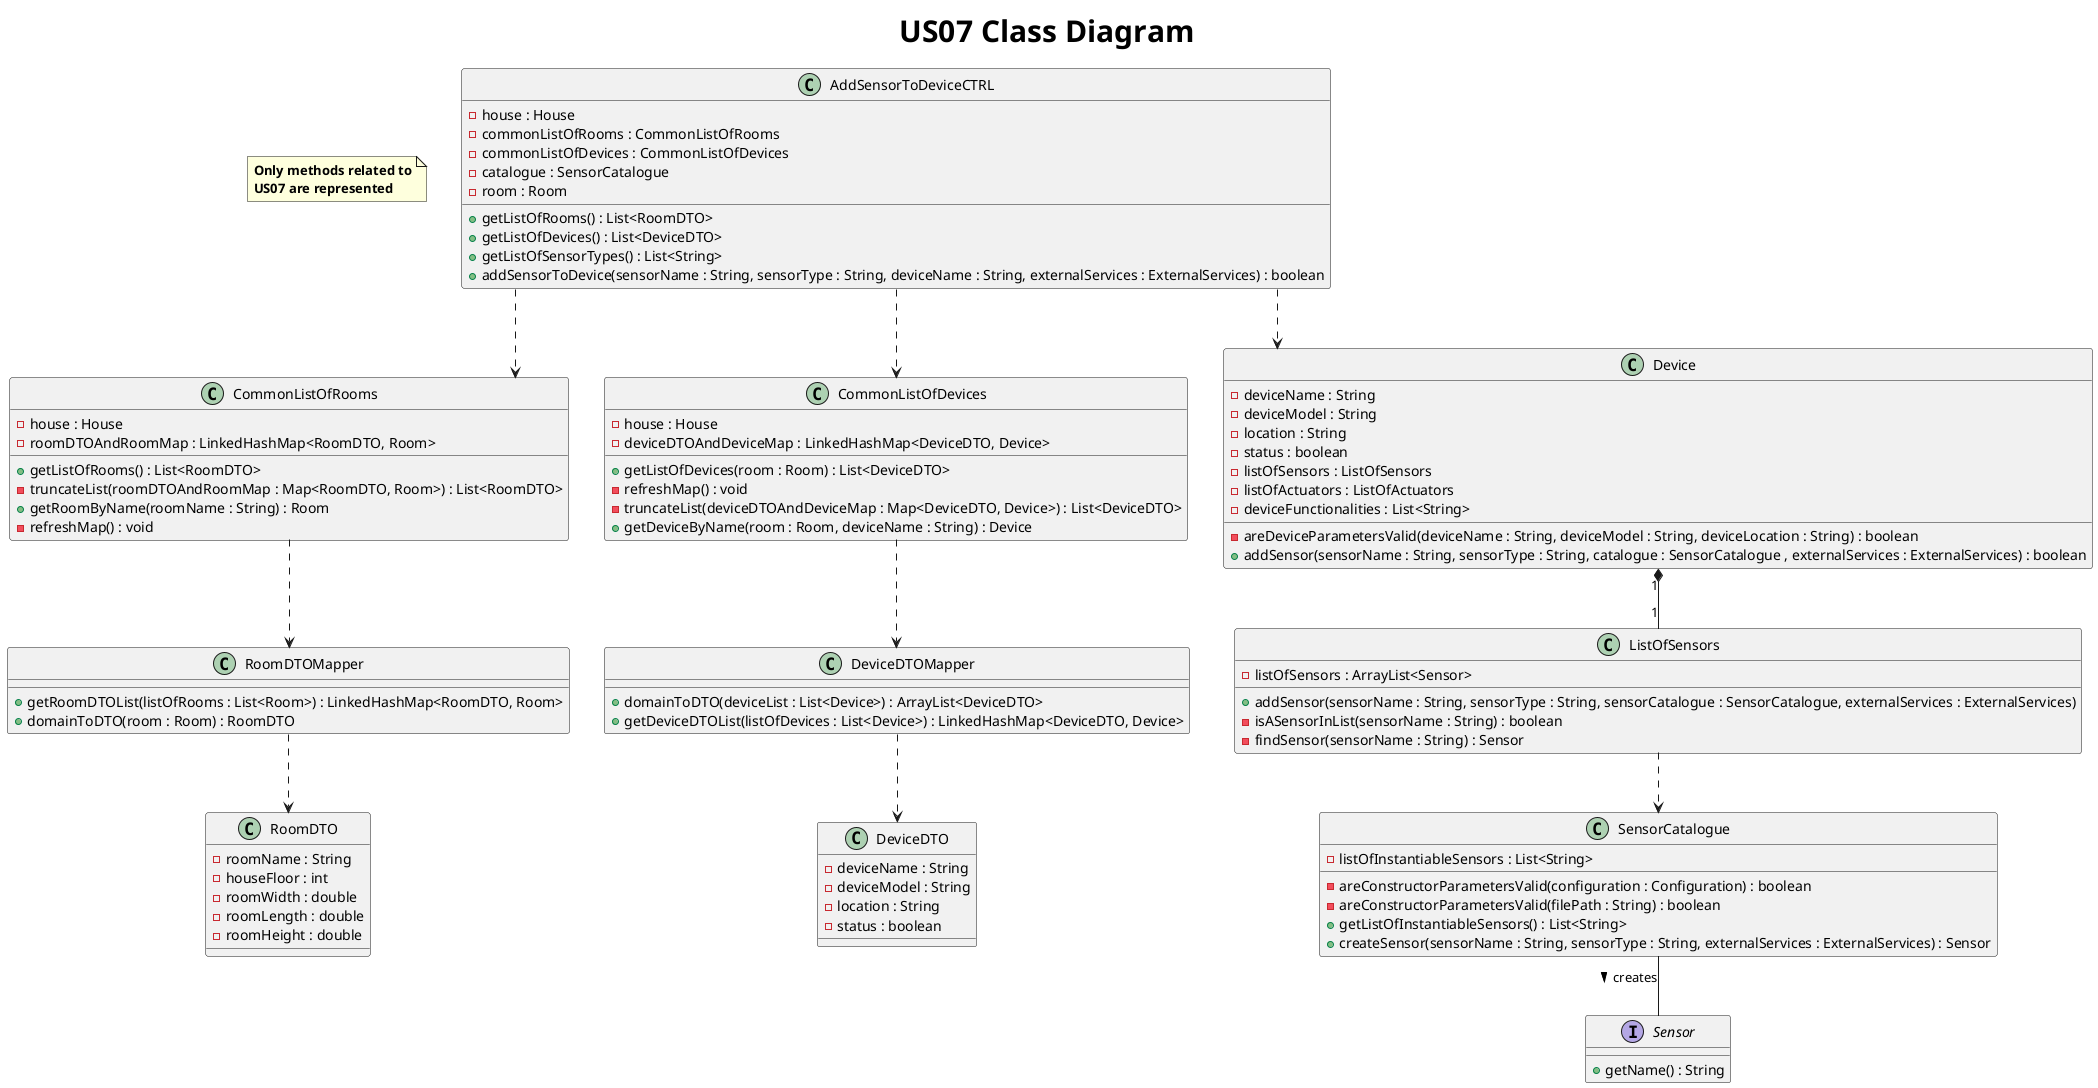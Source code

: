 @startuml
title <size: 30> US07 Class Diagram
skinparam linetype ortho

note "<b>Only methods related to\n<b>US07 are represented" as 1
class AddSensorToDeviceCTRL {
    - house : House
    - commonListOfRooms : CommonListOfRooms
    - commonListOfDevices : CommonListOfDevices
    - catalogue : SensorCatalogue
    - room : Room

    + getListOfRooms() : List<RoomDTO>
    + getListOfDevices() : List<DeviceDTO>
    + getListOfSensorTypes() : List<String>
    + addSensorToDevice(sensorName : String, sensorType : String, deviceName : String, externalServices : ExternalServices) : boolean
}

class ListOfSensors {
    - listOfSensors : ArrayList<Sensor>

    + addSensor(sensorName : String, sensorType : String, sensorCatalogue : SensorCatalogue, externalServices : ExternalServices)
    - isASensorInList(sensorName : String) : boolean
    - findSensor(sensorName : String) : Sensor

}

class SensorCatalogue {
    - listOfInstantiableSensors : List<String>

    - areConstructorParametersValid(configuration : Configuration) : boolean
    - areConstructorParametersValid(filePath : String) : boolean
    + getListOfInstantiableSensors() : List<String>
    + createSensor(sensorName : String, sensorType : String, externalServices : ExternalServices) : Sensor


}

interface Sensor {

    + getName() : String

}

class CommonListOfRooms {
    - house : House
    - roomDTOAndRoomMap : LinkedHashMap<RoomDTO, Room>
    + getListOfRooms() : List<RoomDTO>
    - truncateList(roomDTOAndRoomMap : Map<RoomDTO, Room>) : List<RoomDTO>
    + getRoomByName(roomName : String) : Room
    - refreshMap() : void
}

class CommonListOfDevices {
    - house : House
    - deviceDTOAndDeviceMap : LinkedHashMap<DeviceDTO, Device>
    + getListOfDevices(room : Room) : List<DeviceDTO>
    - refreshMap() : void
    - truncateList(deviceDTOAndDeviceMap : Map<DeviceDTO, Device>) : List<DeviceDTO>
    + getDeviceByName(room : Room, deviceName : String) : Device
}

class RoomDTOMapper {
    + getRoomDTOList(listOfRooms : List<Room>) : LinkedHashMap<RoomDTO, Room>
    + domainToDTO(room : Room) : RoomDTO
}

class RoomDTO{
           - roomName : String
           - houseFloor : int
           - roomWidth : double
           - roomLength : double
           - roomHeight : double
       }

class Device {
    - deviceName : String
    - deviceModel : String
    - location : String
    - status : boolean
    - listOfSensors : ListOfSensors
    - listOfActuators : ListOfActuators
    - deviceFunctionalities : List<String>
    - areDeviceParametersValid(deviceName : String, deviceModel : String, deviceLocation : String) : boolean
    + addSensor(sensorName : String, sensorType : String, catalogue : SensorCatalogue , externalServices : ExternalServices) : boolean

}

class DeviceDTOMapper {
    + domainToDTO(deviceList : List<Device>) : ArrayList<DeviceDTO>
    + getDeviceDTOList(listOfDevices : List<Device>) : LinkedHashMap<DeviceDTO, Device>

}

class DeviceDTO{
           - deviceName : String
           - deviceModel : String
           - location : String
           - status : boolean
           }

       AddSensorToDeviceCTRL ..> CommonListOfRooms
       AddSensorToDeviceCTRL ..> Device
       Device  "1" *-- "1" ListOfSensors
       ListOfSensors ..> SensorCatalogue
       SensorCatalogue -- Sensor : creates >
       CommonListOfRooms ..> RoomDTOMapper
       AddSensorToDeviceCTRL..> CommonListOfDevices
       CommonListOfDevices ..> DeviceDTOMapper
       DeviceDTOMapper ..> DeviceDTO
       RoomDTOMapper ..> RoomDTO

@enduml
